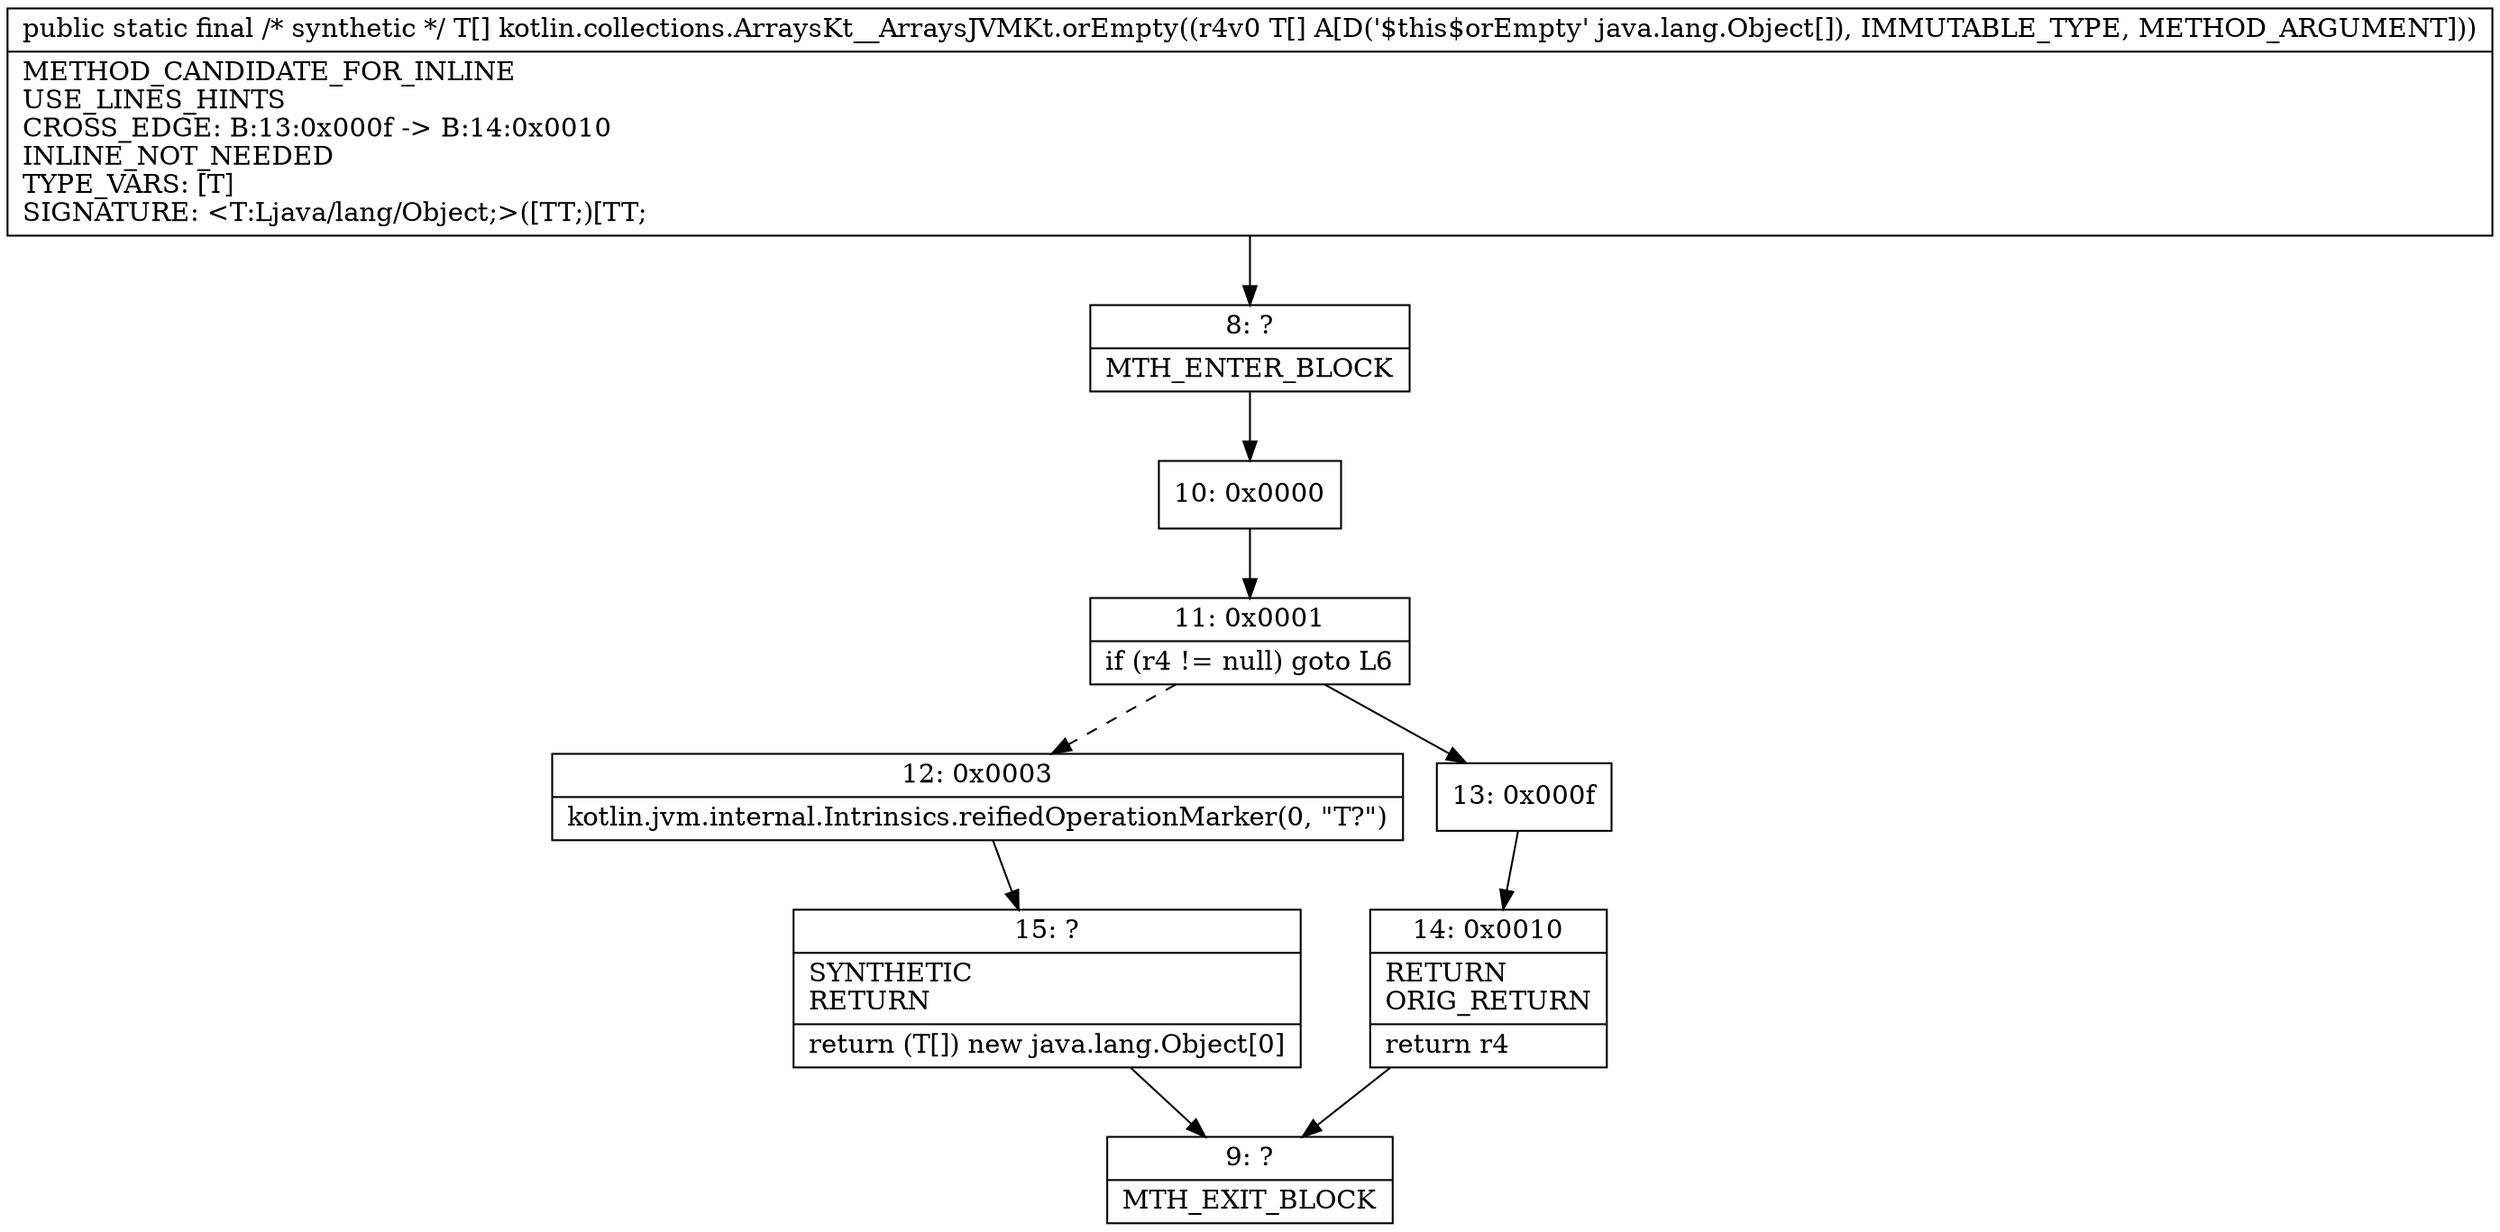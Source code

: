 digraph "CFG forkotlin.collections.ArraysKt__ArraysJVMKt.orEmpty([Ljava\/lang\/Object;)[Ljava\/lang\/Object;" {
Node_8 [shape=record,label="{8\:\ ?|MTH_ENTER_BLOCK\l}"];
Node_10 [shape=record,label="{10\:\ 0x0000}"];
Node_11 [shape=record,label="{11\:\ 0x0001|if (r4 != null) goto L6\l}"];
Node_12 [shape=record,label="{12\:\ 0x0003|kotlin.jvm.internal.Intrinsics.reifiedOperationMarker(0, \"T?\")\l}"];
Node_15 [shape=record,label="{15\:\ ?|SYNTHETIC\lRETURN\l|return (T[]) new java.lang.Object[0]\l}"];
Node_9 [shape=record,label="{9\:\ ?|MTH_EXIT_BLOCK\l}"];
Node_13 [shape=record,label="{13\:\ 0x000f}"];
Node_14 [shape=record,label="{14\:\ 0x0010|RETURN\lORIG_RETURN\l|return r4\l}"];
MethodNode[shape=record,label="{public static final \/* synthetic *\/ T[] kotlin.collections.ArraysKt__ArraysJVMKt.orEmpty((r4v0 T[] A[D('$this$orEmpty' java.lang.Object[]), IMMUTABLE_TYPE, METHOD_ARGUMENT]))  | METHOD_CANDIDATE_FOR_INLINE\lUSE_LINES_HINTS\lCROSS_EDGE: B:13:0x000f \-\> B:14:0x0010\lINLINE_NOT_NEEDED\lTYPE_VARS: [T]\lSIGNATURE: \<T:Ljava\/lang\/Object;\>([TT;)[TT;\l}"];
MethodNode -> Node_8;Node_8 -> Node_10;
Node_10 -> Node_11;
Node_11 -> Node_12[style=dashed];
Node_11 -> Node_13;
Node_12 -> Node_15;
Node_15 -> Node_9;
Node_13 -> Node_14;
Node_14 -> Node_9;
}

